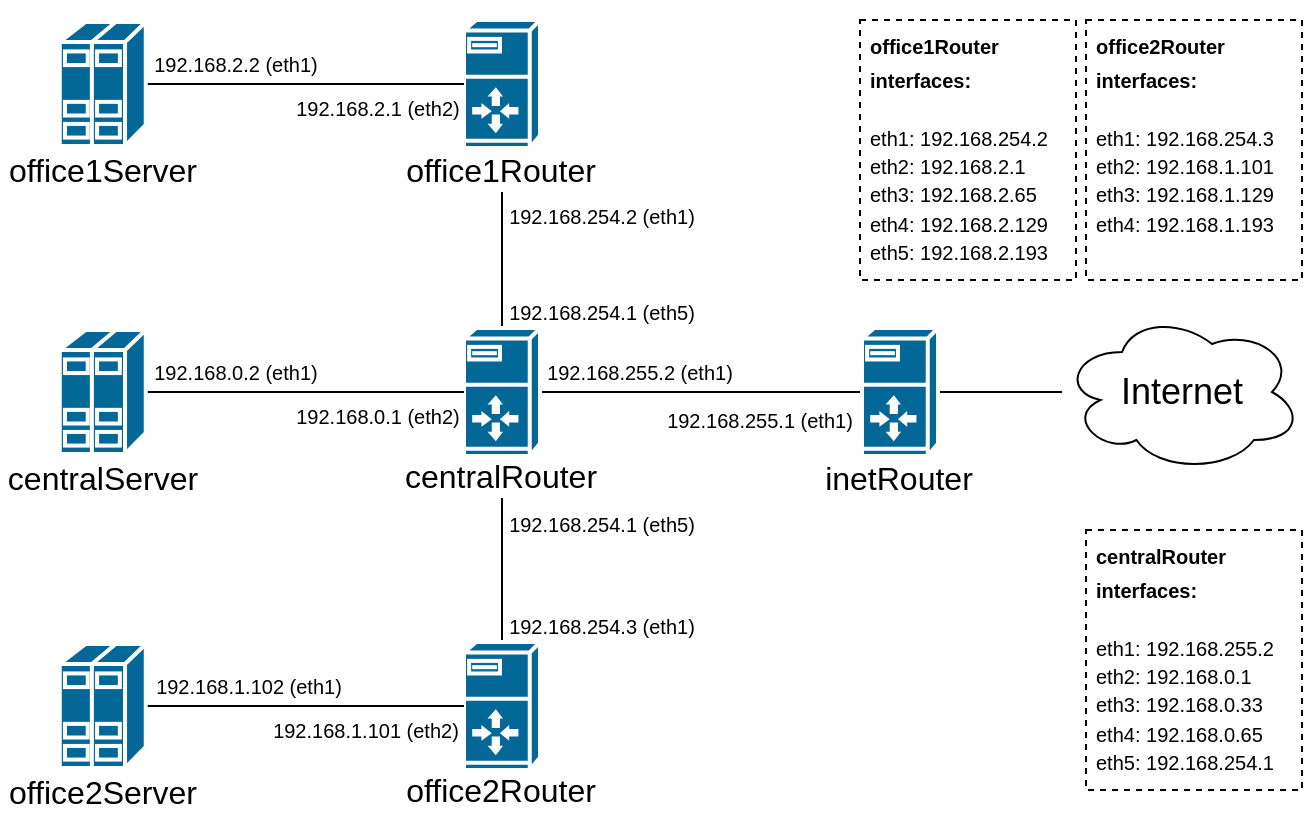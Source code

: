 <mxfile version="12.9.10" type="device"><diagram name="Page-1" id="c37626ed-c26b-45fb-9056-f9ebc6bb27b6"><mxGraphModel dx="903" dy="500" grid="1" gridSize="10" guides="1" tooltips="1" connect="1" arrows="1" fold="1" page="1" pageScale="1" pageWidth="1100" pageHeight="850" background="#ffffff" math="0" shadow="0"><root><mxCell id="0"/><mxCell id="1" parent="0"/><mxCell id="sv78FUQCQ5Zg9cDPzwrS-9" value="" style="edgeStyle=orthogonalEdgeStyle;rounded=0;orthogonalLoop=1;jettySize=auto;html=1;endArrow=none;endFill=0;" parent="1" source="sv78FUQCQ5Zg9cDPzwrS-3" target="sv78FUQCQ5Zg9cDPzwrS-7" edge="1"><mxGeometry relative="1" as="geometry"/></mxCell><mxCell id="sv78FUQCQ5Zg9cDPzwrS-3" value="" style="shape=mxgraph.cisco.servers.server_with_router;html=1;pointerEvents=1;dashed=0;fillColor=#036897;strokeColor=#ffffff;strokeWidth=2;verticalLabelPosition=bottom;verticalAlign=top;align=center;outlineConnect=0;" parent="1" vertex="1"><mxGeometry x="272" y="351" width="38" height="64" as="geometry"/></mxCell><mxCell id="sv78FUQCQ5Zg9cDPzwrS-4" value="" style="shape=mxgraph.cisco.servers.server_with_router;html=1;pointerEvents=1;dashed=0;fillColor=#036897;strokeColor=#ffffff;strokeWidth=2;verticalLabelPosition=bottom;verticalAlign=top;align=center;outlineConnect=0;" parent="1" vertex="1"><mxGeometry x="272" y="40" width="38" height="64" as="geometry"/></mxCell><mxCell id="sv78FUQCQ5Zg9cDPzwrS-11" value="" style="edgeStyle=orthogonalEdgeStyle;rounded=0;orthogonalLoop=1;jettySize=auto;html=1;endArrow=none;endFill=0;" parent="1" source="sv78FUQCQ5Zg9cDPzwrS-7" target="sv78FUQCQ5Zg9cDPzwrS-10" edge="1"><mxGeometry relative="1" as="geometry"/></mxCell><mxCell id="sv78FUQCQ5Zg9cDPzwrS-54" style="edgeStyle=orthogonalEdgeStyle;rounded=0;orthogonalLoop=1;jettySize=auto;html=1;exitX=0.5;exitY=0;exitDx=0;exitDy=0;exitPerimeter=0;entryX=0.5;entryY=1;entryDx=0;entryDy=0;entryPerimeter=0;endArrow=none;endFill=0;fontSize=16;" parent="1" source="sv78FUQCQ5Zg9cDPzwrS-7" target="sv78FUQCQ5Zg9cDPzwrS-4" edge="1"><mxGeometry relative="1" as="geometry"/></mxCell><mxCell id="sv78FUQCQ5Zg9cDPzwrS-7" value="" style="shape=mxgraph.cisco.servers.server_with_router;html=1;pointerEvents=1;dashed=0;fillColor=#036897;strokeColor=#ffffff;strokeWidth=2;verticalLabelPosition=bottom;verticalAlign=top;align=center;outlineConnect=0;" parent="1" vertex="1"><mxGeometry x="272" y="194" width="38" height="64" as="geometry"/></mxCell><mxCell id="sv78FUQCQ5Zg9cDPzwrS-22" style="edgeStyle=orthogonalEdgeStyle;rounded=0;orthogonalLoop=1;jettySize=auto;html=1;exitX=1;exitY=0.5;exitDx=0;exitDy=0;exitPerimeter=0;endArrow=none;endFill=0;" parent="1" source="sv78FUQCQ5Zg9cDPzwrS-10" target="sv78FUQCQ5Zg9cDPzwrS-19" edge="1"><mxGeometry relative="1" as="geometry"/></mxCell><mxCell id="sv78FUQCQ5Zg9cDPzwrS-10" value="" style="shape=mxgraph.cisco.servers.server_with_router;html=1;pointerEvents=1;dashed=0;fillColor=#036897;strokeColor=#ffffff;strokeWidth=2;verticalLabelPosition=bottom;verticalAlign=top;align=center;outlineConnect=0;" parent="1" vertex="1"><mxGeometry x="471" y="194" width="38" height="64" as="geometry"/></mxCell><mxCell id="sv78FUQCQ5Zg9cDPzwrS-13" value="" style="edgeStyle=orthogonalEdgeStyle;rounded=0;orthogonalLoop=1;jettySize=auto;html=1;endArrow=none;endFill=0;" parent="1" source="sv78FUQCQ5Zg9cDPzwrS-12" target="sv78FUQCQ5Zg9cDPzwrS-7" edge="1"><mxGeometry relative="1" as="geometry"/></mxCell><mxCell id="sv78FUQCQ5Zg9cDPzwrS-12" value="" style="shape=mxgraph.cisco.servers.standard_host;html=1;pointerEvents=1;dashed=0;fillColor=#036897;strokeColor=#ffffff;strokeWidth=2;verticalLabelPosition=bottom;verticalAlign=top;align=center;outlineConnect=0;" parent="1" vertex="1"><mxGeometry x="69.88" y="195" width="43" height="62" as="geometry"/></mxCell><mxCell id="sv78FUQCQ5Zg9cDPzwrS-15" value="" style="edgeStyle=orthogonalEdgeStyle;rounded=0;orthogonalLoop=1;jettySize=auto;html=1;endArrow=none;endFill=0;" parent="1" source="sv78FUQCQ5Zg9cDPzwrS-14" target="sv78FUQCQ5Zg9cDPzwrS-4" edge="1"><mxGeometry relative="1" as="geometry"/></mxCell><mxCell id="sv78FUQCQ5Zg9cDPzwrS-14" value="" style="shape=mxgraph.cisco.servers.standard_host;html=1;pointerEvents=1;dashed=0;fillColor=#036897;strokeColor=#ffffff;strokeWidth=2;verticalLabelPosition=bottom;verticalAlign=top;align=center;outlineConnect=0;aspect=fixed;" parent="1" vertex="1"><mxGeometry x="69.88" y="41" width="43" height="62" as="geometry"/></mxCell><mxCell id="sv78FUQCQ5Zg9cDPzwrS-17" value="" style="edgeStyle=orthogonalEdgeStyle;rounded=0;orthogonalLoop=1;jettySize=auto;html=1;endArrow=none;endFill=0;" parent="1" source="sv78FUQCQ5Zg9cDPzwrS-16" target="sv78FUQCQ5Zg9cDPzwrS-3" edge="1"><mxGeometry relative="1" as="geometry"/></mxCell><mxCell id="sv78FUQCQ5Zg9cDPzwrS-16" value="" style="shape=mxgraph.cisco.servers.standard_host;html=1;pointerEvents=1;dashed=0;fillColor=#036897;strokeColor=#ffffff;strokeWidth=2;verticalLabelPosition=bottom;verticalAlign=top;align=center;outlineConnect=0;" parent="1" vertex="1"><mxGeometry x="69.88" y="352" width="43" height="62" as="geometry"/></mxCell><mxCell id="sv78FUQCQ5Zg9cDPzwrS-19" value="&lt;font style=&quot;font-size: 18px&quot;&gt;Internet&lt;/font&gt;" style="ellipse;shape=cloud;whiteSpace=wrap;html=1;" parent="1" vertex="1"><mxGeometry x="571" y="186" width="120" height="80" as="geometry"/></mxCell><mxCell id="sv78FUQCQ5Zg9cDPzwrS-25" value="&lt;div style=&quot;font-size: 16px;&quot;&gt;&lt;font style=&quot;font-size: 16px;&quot;&gt;office1Server&lt;br style=&quot;font-size: 16px;&quot;&gt;&lt;/font&gt;&lt;/div&gt;" style="text;html=1;strokeColor=none;fillColor=#ffffff;align=center;verticalAlign=middle;whiteSpace=wrap;rounded=0;fontSize=16;" parent="1" vertex="1"><mxGeometry x="40" y="104" width="102.75" height="22" as="geometry"/></mxCell><mxCell id="sv78FUQCQ5Zg9cDPzwrS-31" value="&lt;div style=&quot;font-size: 16px&quot;&gt;&lt;font style=&quot;font-size: 16px&quot;&gt;office2Server&lt;br style=&quot;font-size: 16px&quot;&gt;&lt;/font&gt;&lt;/div&gt;" style="text;html=1;strokeColor=none;fillColor=#ffffff;align=center;verticalAlign=middle;whiteSpace=wrap;rounded=0;fontSize=16;" parent="1" vertex="1"><mxGeometry x="40" y="415" width="102.75" height="22" as="geometry"/></mxCell><mxCell id="sv78FUQCQ5Zg9cDPzwrS-32" value="&lt;div style=&quot;font-size: 16px&quot;&gt;&lt;font style=&quot;font-size: 16px&quot;&gt;centralServer&lt;br style=&quot;font-size: 16px&quot;&gt;&lt;/font&gt;&lt;/div&gt;" style="text;html=1;strokeColor=none;fillColor=#ffffff;align=center;verticalAlign=middle;whiteSpace=wrap;rounded=0;fontSize=16;" parent="1" vertex="1"><mxGeometry x="40" y="258" width="102.75" height="22" as="geometry"/></mxCell><mxCell id="sv78FUQCQ5Zg9cDPzwrS-33" value="&lt;div style=&quot;font-size: 16px&quot;&gt;&lt;font style=&quot;font-size: 16px&quot;&gt;office1Router&lt;/font&gt;&lt;/div&gt;" style="text;html=1;strokeColor=none;fillColor=#ffffff;align=center;verticalAlign=middle;whiteSpace=wrap;rounded=0;fontSize=16;" parent="1" vertex="1"><mxGeometry x="239.37" y="104" width="103.25" height="22" as="geometry"/></mxCell><mxCell id="sv78FUQCQ5Zg9cDPzwrS-34" value="&lt;div style=&quot;font-size: 16px&quot;&gt;&lt;font style=&quot;font-size: 16px&quot;&gt;office2Router&lt;/font&gt;&lt;/div&gt;" style="text;html=1;strokeColor=none;fillColor=#ffffff;align=center;verticalAlign=middle;whiteSpace=wrap;rounded=0;fontSize=16;" parent="1" vertex="1"><mxGeometry x="239.37" y="414" width="103.25" height="22" as="geometry"/></mxCell><mxCell id="sv78FUQCQ5Zg9cDPzwrS-35" value="&lt;div style=&quot;font-size: 16px&quot;&gt;&lt;font style=&quot;font-size: 16px&quot;&gt;centralRouter&lt;/font&gt;&lt;/div&gt;" style="text;html=1;strokeColor=none;fillColor=#ffffff;align=center;verticalAlign=middle;whiteSpace=wrap;rounded=0;fontSize=16;" parent="1" vertex="1"><mxGeometry x="239.37" y="257" width="103.25" height="22" as="geometry"/></mxCell><mxCell id="sv78FUQCQ5Zg9cDPzwrS-36" value="&lt;div style=&quot;font-size: 16px&quot;&gt;&lt;font style=&quot;font-size: 16px&quot;&gt;inetRouter&lt;/font&gt;&lt;/div&gt;" style="text;html=1;strokeColor=none;fillColor=#ffffff;align=center;verticalAlign=middle;whiteSpace=wrap;rounded=0;fontSize=16;" parent="1" vertex="1"><mxGeometry x="447.38" y="258" width="85.25" height="22" as="geometry"/></mxCell><mxCell id="sv78FUQCQ5Zg9cDPzwrS-37" value="&lt;font style=&quot;font-size: 10px&quot;&gt;192.168.2.2 (eth1)&lt;/font&gt;" style="text;html=1;strokeColor=none;fillColor=none;align=center;verticalAlign=middle;whiteSpace=wrap;rounded=0;fontSize=16;" parent="1" vertex="1"><mxGeometry x="112.88" y="50" width="90" height="20" as="geometry"/></mxCell><mxCell id="sv78FUQCQ5Zg9cDPzwrS-38" value="&lt;font style=&quot;font-size: 10px&quot;&gt;192.168.2.1 (eth2)&lt;/font&gt;" style="text;html=1;strokeColor=none;fillColor=none;align=center;verticalAlign=middle;whiteSpace=wrap;rounded=0;fontSize=16;" parent="1" vertex="1"><mxGeometry x="184" y="72" width="90" height="20" as="geometry"/></mxCell><mxCell id="sv78FUQCQ5Zg9cDPzwrS-39" value="&lt;font style=&quot;font-size: 10px&quot;&gt;192.168.0.2 (eth1)&lt;/font&gt;" style="text;html=1;strokeColor=none;fillColor=none;align=center;verticalAlign=middle;whiteSpace=wrap;rounded=0;fontSize=16;" parent="1" vertex="1"><mxGeometry x="112.88" y="204" width="90" height="20" as="geometry"/></mxCell><mxCell id="sv78FUQCQ5Zg9cDPzwrS-40" value="&lt;font style=&quot;font-size: 10px&quot;&gt;192.168.0.1 (eth2)&lt;/font&gt;" style="text;html=1;strokeColor=none;fillColor=none;align=center;verticalAlign=middle;whiteSpace=wrap;rounded=0;fontSize=16;" parent="1" vertex="1"><mxGeometry x="184" y="226" width="90" height="20" as="geometry"/></mxCell><mxCell id="sv78FUQCQ5Zg9cDPzwrS-41" value="&lt;font style=&quot;font-size: 10px&quot;&gt;192.168.1.102 (eth1)&lt;/font&gt;" style="text;html=1;strokeColor=none;fillColor=none;align=center;verticalAlign=middle;whiteSpace=wrap;rounded=0;fontSize=16;" parent="1" vertex="1"><mxGeometry x="112.88" y="361" width="103" height="20" as="geometry"/></mxCell><mxCell id="sv78FUQCQ5Zg9cDPzwrS-42" value="&lt;font style=&quot;font-size: 10px&quot;&gt;192.168.1.101 (eth2)&lt;/font&gt;" style="text;html=1;strokeColor=none;fillColor=none;align=center;verticalAlign=middle;whiteSpace=wrap;rounded=0;fontSize=16;" parent="1" vertex="1"><mxGeometry x="172" y="383" width="102" height="20" as="geometry"/></mxCell><mxCell id="sv78FUQCQ5Zg9cDPzwrS-43" value="&lt;font style=&quot;font-size: 10px&quot;&gt;192.168.255.2 (eth1)&lt;/font&gt;" style="text;html=1;strokeColor=none;fillColor=none;align=center;verticalAlign=middle;whiteSpace=wrap;rounded=0;fontSize=16;" parent="1" vertex="1"><mxGeometry x="310" y="204" width="100" height="20" as="geometry"/></mxCell><mxCell id="sv78FUQCQ5Zg9cDPzwrS-44" value="&lt;font style=&quot;font-size: 10px&quot;&gt;192.168.255.1 (eth1)&lt;/font&gt;" style="text;html=1;strokeColor=none;fillColor=none;align=center;verticalAlign=middle;whiteSpace=wrap;rounded=0;fontSize=16;" parent="1" vertex="1"><mxGeometry x="370" y="228" width="100" height="20" as="geometry"/></mxCell><mxCell id="sv78FUQCQ5Zg9cDPzwrS-46" value="&lt;font style=&quot;font-size: 10px&quot;&gt;192.168.254.2 (eth1)&lt;/font&gt;" style="text;html=1;strokeColor=none;fillColor=none;align=center;verticalAlign=middle;whiteSpace=wrap;rounded=0;fontSize=16;" parent="1" vertex="1"><mxGeometry x="293" y="126" width="96" height="20" as="geometry"/></mxCell><mxCell id="sv78FUQCQ5Zg9cDPzwrS-45" value="&lt;font style=&quot;font-size: 10px&quot;&gt;192.168.254.1 (eth5)&lt;/font&gt;" style="text;html=1;strokeColor=none;fillColor=none;align=center;verticalAlign=middle;whiteSpace=wrap;rounded=0;fontSize=16;" parent="1" vertex="1"><mxGeometry x="293" y="174" width="96" height="20" as="geometry"/></mxCell><mxCell id="sv78FUQCQ5Zg9cDPzwrS-48" value="&lt;font style=&quot;font-size: 10px&quot;&gt;192.168.254.3 (eth1)&lt;/font&gt;" style="text;html=1;strokeColor=none;fillColor=none;align=center;verticalAlign=middle;whiteSpace=wrap;rounded=0;fontSize=16;" parent="1" vertex="1"><mxGeometry x="293" y="331" width="96" height="20" as="geometry"/></mxCell><mxCell id="sv78FUQCQ5Zg9cDPzwrS-49" value="&lt;font style=&quot;font-size: 10px&quot;&gt;192.168.254.1 (eth5)&lt;/font&gt;" style="text;html=1;strokeColor=none;fillColor=none;align=center;verticalAlign=middle;whiteSpace=wrap;rounded=0;fontSize=16;" parent="1" vertex="1"><mxGeometry x="293" y="280" width="96" height="20" as="geometry"/></mxCell><mxCell id="p-xAU3AzSBXOcTMr9yXV-6" value="&lt;h3 style=&quot;font-size: 14px&quot;&gt;&lt;font size=&quot;1&quot;&gt;&lt;span&gt;centralRouter interfaces:&lt;/span&gt;&lt;/font&gt;&lt;br&gt;&lt;/h3&gt;&lt;font style=&quot;font-size: 10px&quot;&gt;eth1: 192.168.255.2&lt;br&gt;eth2: 192.168.0.1&lt;br&gt;eth3: 192.168.0.33&lt;br&gt;eth4: 192.168.0.65&lt;br&gt;eth5: 192.168.254.1&lt;/font&gt;" style="text;html=1;strokeColor=#000000;fillColor=none;spacing=5;spacingTop=-20;whiteSpace=wrap;overflow=hidden;rounded=0;shadow=0;glass=0;dashed=1;comic=0;labelBackgroundColor=none;fontColor=#000000;align=left;verticalAlign=top;" vertex="1" parent="1"><mxGeometry x="583" y="295" width="108" height="130" as="geometry"/></mxCell><mxCell id="p-xAU3AzSBXOcTMr9yXV-10" value="&lt;h3 style=&quot;font-size: 14px&quot;&gt;&lt;font size=&quot;1&quot;&gt;&lt;span&gt;office2Router interfaces:&lt;/span&gt;&lt;/font&gt;&lt;br&gt;&lt;/h3&gt;&lt;font style=&quot;font-size: 10px&quot;&gt;eth1: 192.168.254.3&lt;br&gt;eth2: 192.168.1.101&lt;br&gt;eth3: 192.168.1.129&lt;br&gt;eth4: 192.168.1.193&lt;/font&gt;" style="text;html=1;strokeColor=#000000;fillColor=none;spacing=5;spacingTop=-20;whiteSpace=wrap;overflow=hidden;rounded=0;shadow=0;glass=0;dashed=1;comic=0;labelBackgroundColor=none;fontColor=#000000;align=left;verticalAlign=top;" vertex="1" parent="1"><mxGeometry x="583" y="40" width="108" height="130" as="geometry"/></mxCell><mxCell id="p-xAU3AzSBXOcTMr9yXV-14" value="&lt;h3 style=&quot;font-size: 14px&quot;&gt;&lt;font size=&quot;1&quot;&gt;&lt;span&gt;office1Router interfaces:&lt;/span&gt;&lt;/font&gt;&lt;br&gt;&lt;/h3&gt;&lt;font style=&quot;font-size: 10px&quot;&gt;eth1: 192.168.254.2&lt;br&gt;eth2: 192.168.2.1&lt;br&gt;eth3: 192.168.2.65&lt;br&gt;eth4: 192.168.2.129&lt;br&gt;eth5: 192.168.2.193&lt;/font&gt;" style="text;html=1;strokeColor=#000000;fillColor=none;spacing=5;spacingTop=-20;whiteSpace=wrap;overflow=hidden;rounded=0;shadow=0;glass=0;dashed=1;comic=0;labelBackgroundColor=none;fontColor=#000000;align=left;verticalAlign=top;" vertex="1" parent="1"><mxGeometry x="470" y="40" width="108" height="130" as="geometry"/></mxCell></root></mxGraphModel></diagram></mxfile>